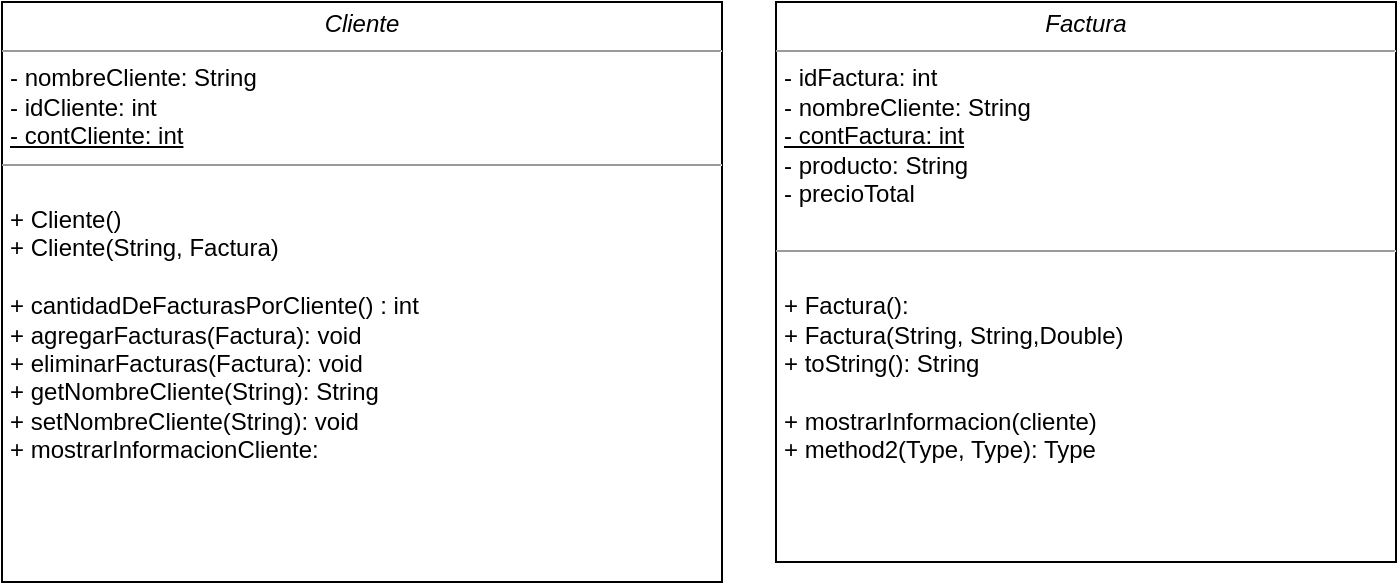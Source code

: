 <mxfile>
    <diagram id="-GP5rQbRoLf7UQsBb0W4" name="Page-1">
        <mxGraphModel dx="1130" dy="792" grid="1" gridSize="10" guides="1" tooltips="1" connect="1" arrows="1" fold="1" page="1" pageScale="1" pageWidth="827" pageHeight="1169" math="0" shadow="0">
            <root>
                <mxCell id="0"/>
                <mxCell id="1" parent="0"/>
                <mxCell id="2" value="&lt;p style=&quot;margin:0px;margin-top:4px;text-align:center;&quot;&gt;&lt;i&gt;Cliente&lt;/i&gt;&lt;/p&gt;&lt;hr size=&quot;1&quot;&gt;&lt;p style=&quot;margin:0px;margin-left:4px;&quot;&gt;- nombreCliente: String&lt;br&gt;- idCliente: int&lt;/p&gt;&lt;p style=&quot;margin:0px;margin-left:4px;&quot;&gt;&lt;u&gt;- contCliente: int&lt;/u&gt;&lt;/p&gt;&lt;hr size=&quot;1&quot;&gt;&lt;p style=&quot;margin:0px;margin-left:4px;&quot;&gt;&lt;br&gt;&lt;/p&gt;&lt;p style=&quot;margin:0px;margin-left:4px;&quot;&gt;+ Cliente()&lt;/p&gt;&lt;p style=&quot;margin:0px;margin-left:4px;&quot;&gt;+ Cliente(String, Factura)&lt;/p&gt;&lt;p style=&quot;margin:0px;margin-left:4px;&quot;&gt;&lt;br&gt;&lt;/p&gt;&lt;p style=&quot;margin:0px;margin-left:4px;&quot;&gt;&lt;span style=&quot;background-color: initial;&quot;&gt;+ cantidadDeFacturasPorCliente() : int&lt;/span&gt;&lt;br&gt;&lt;/p&gt;&lt;p style=&quot;margin:0px;margin-left:4px;&quot;&gt;+ agregarFacturas(Factura): void&lt;/p&gt;&lt;p style=&quot;margin:0px;margin-left:4px;&quot;&gt;+ eliminarFacturas(Factura): void&lt;/p&gt;&lt;p style=&quot;margin:0px;margin-left:4px;&quot;&gt;+ getNombreCliente(String): String&lt;/p&gt;&lt;p style=&quot;margin:0px;margin-left:4px;&quot;&gt;+ setNombreCliente(String): void&lt;/p&gt;&lt;p style=&quot;margin:0px;margin-left:4px;&quot;&gt;+ mostrarInformacionCliente:&amp;nbsp;&lt;/p&gt;" style="verticalAlign=top;align=left;overflow=fill;fontSize=12;fontFamily=Helvetica;html=1;" parent="1" vertex="1">
                    <mxGeometry x="130" y="260" width="360" height="290" as="geometry"/>
                </mxCell>
                <mxCell id="3" value="&lt;p style=&quot;margin:0px;margin-top:4px;text-align:center;&quot;&gt;&lt;i&gt;Factura&lt;/i&gt;&lt;br&gt;&lt;/p&gt;&lt;hr size=&quot;1&quot;&gt;&lt;p style=&quot;margin:0px;margin-left:4px;&quot;&gt;- idFactura: int&lt;br&gt;- nombreCliente: String&lt;/p&gt;&lt;p style=&quot;margin:0px;margin-left:4px;&quot;&gt;&lt;u&gt;- contFactura: int&lt;/u&gt;&lt;/p&gt;&lt;p style=&quot;margin:0px;margin-left:4px;&quot;&gt;- producto: String&lt;/p&gt;&lt;p style=&quot;margin:0px;margin-left:4px;&quot;&gt;- precioTotal&lt;/p&gt;&lt;p style=&quot;margin:0px;margin-left:4px;&quot;&gt;&lt;br&gt;&lt;/p&gt;&lt;hr size=&quot;1&quot;&gt;&lt;p style=&quot;margin:0px;margin-left:4px;&quot;&gt;&lt;br&gt;&lt;/p&gt;&lt;p style=&quot;margin:0px;margin-left:4px;&quot;&gt;+ Factura():&lt;/p&gt;&lt;p style=&quot;margin:0px;margin-left:4px;&quot;&gt;+ Factura(String, String,Double)&lt;/p&gt;&lt;p style=&quot;margin:0px;margin-left:4px;&quot;&gt;+ toString(): String&lt;/p&gt;&lt;p style=&quot;margin:0px;margin-left:4px;&quot;&gt;&lt;br&gt;&lt;/p&gt;&lt;p style=&quot;margin:0px;margin-left:4px;&quot;&gt;+ mostrarInformacion(cliente)&lt;br&gt;+ method2(Type, Type): Type&lt;/p&gt;" style="verticalAlign=top;align=left;overflow=fill;fontSize=12;fontFamily=Helvetica;html=1;" parent="1" vertex="1">
                    <mxGeometry x="517" y="260" width="310" height="280" as="geometry"/>
                </mxCell>
            </root>
        </mxGraphModel>
    </diagram>
</mxfile>